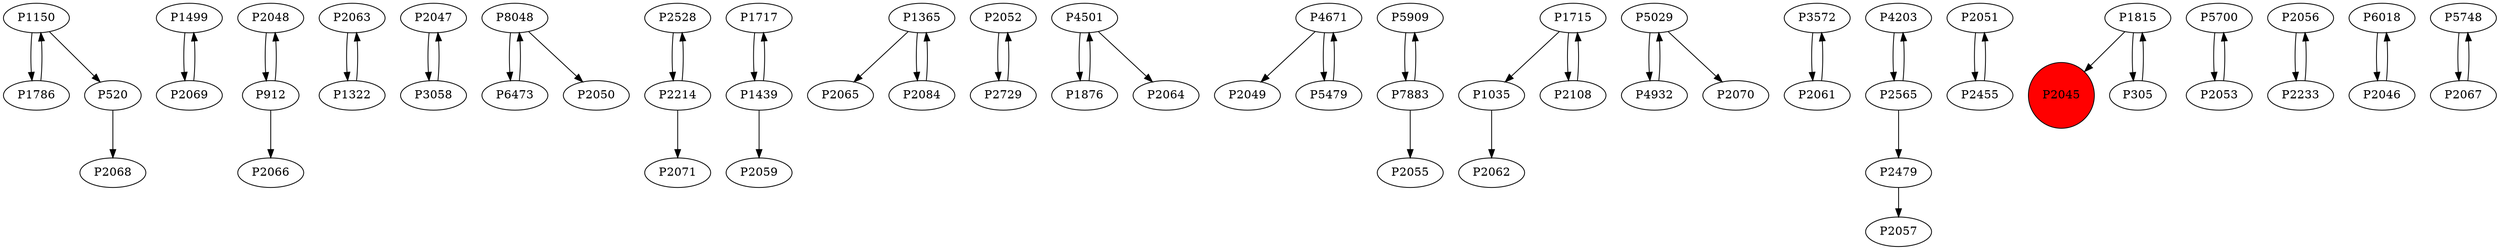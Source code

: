 digraph {
	P1150 -> P1786
	P1499 -> P2069
	P2048 -> P912
	P2063 -> P1322
	P2047 -> P3058
	P8048 -> P6473
	P2528 -> P2214
	P1150 -> P520
	P6473 -> P8048
	P1717 -> P1439
	P1365 -> P2065
	P2052 -> P2729
	P4501 -> P1876
	P4671 -> P2049
	P5909 -> P7883
	P1035 -> P2062
	P8048 -> P2050
	P5029 -> P4932
	P4671 -> P5479
	P3572 -> P2061
	P5029 -> P2070
	P1715 -> P1035
	P4203 -> P2565
	P2051 -> P2455
	P7883 -> P2055
	P1815 -> P2045
	P912 -> P2066
	P1815 -> P305
	P1786 -> P1150
	P2565 -> P2479
	P2455 -> P2051
	P2729 -> P2052
	P5700 -> P2053
	P1322 -> P2063
	P7883 -> P5909
	P912 -> P2048
	P3058 -> P2047
	P1715 -> P2108
	P2084 -> P1365
	P2056 -> P2233
	P6018 -> P2046
	P1876 -> P4501
	P1439 -> P2059
	P2233 -> P2056
	P5479 -> P4671
	P2108 -> P1715
	P2069 -> P1499
	P5748 -> P2067
	P2565 -> P4203
	P1439 -> P1717
	P1365 -> P2084
	P4932 -> P5029
	P520 -> P2068
	P4501 -> P2064
	P2053 -> P5700
	P2061 -> P3572
	P2046 -> P6018
	P2479 -> P2057
	P2214 -> P2071
	P305 -> P1815
	P2067 -> P5748
	P2214 -> P2528
	P2045 [shape=circle]
	P2045 [style=filled]
	P2045 [fillcolor=red]
}